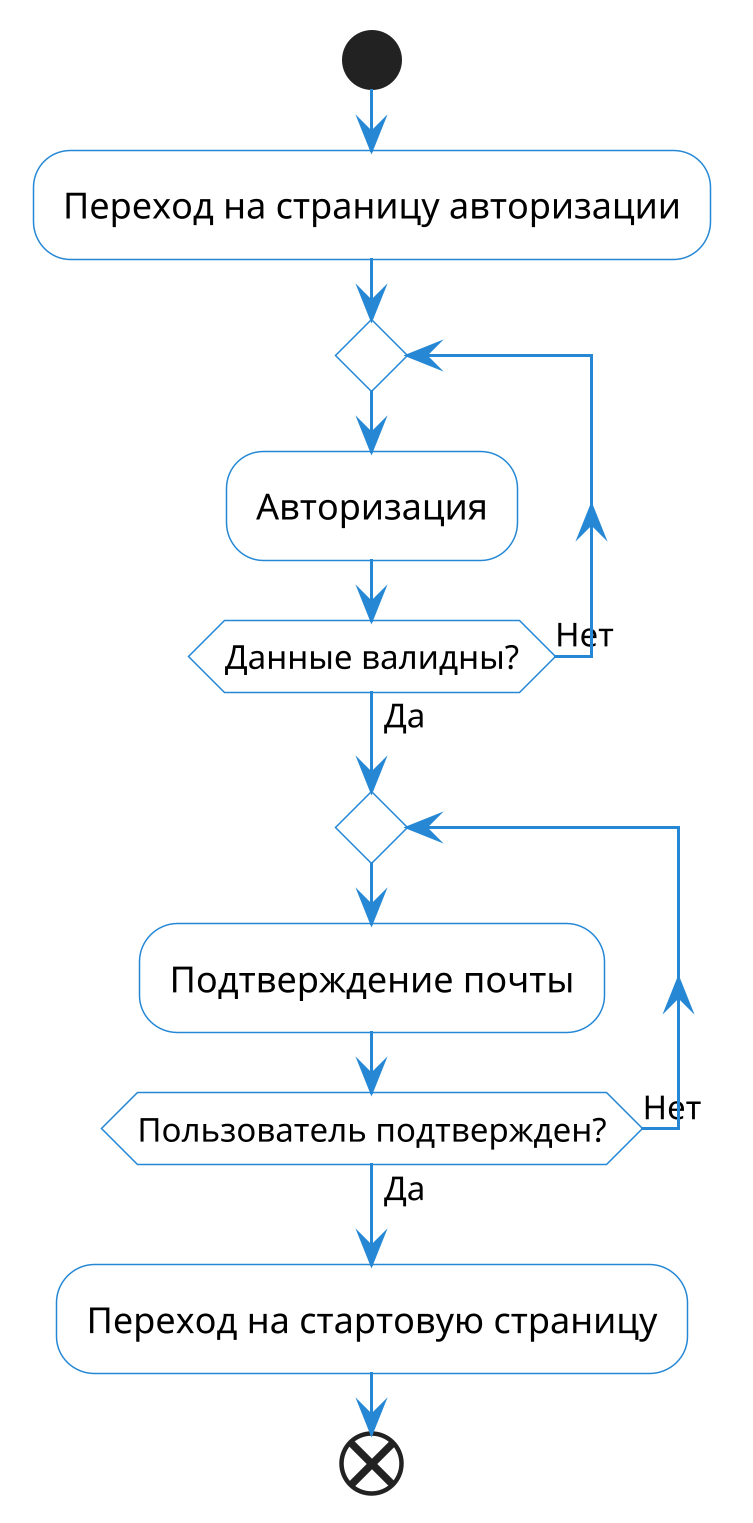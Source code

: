 @startuml

scale 3
skinparam activity {
    BackgroundColor white
    ArrowColor #2688d4
    BorderColor #2688d4
}

start
:Переход на страницу авторизации;
repeat
:Авторизация;
repeat while (Данные валидны?) is (Нет) not (Да)
repeat
:Подтверждение почты;
repeat while (Пользователь подтвержден?) is (Нет) not (Да)
:Переход на стартовую страницу;
end

@enduml
